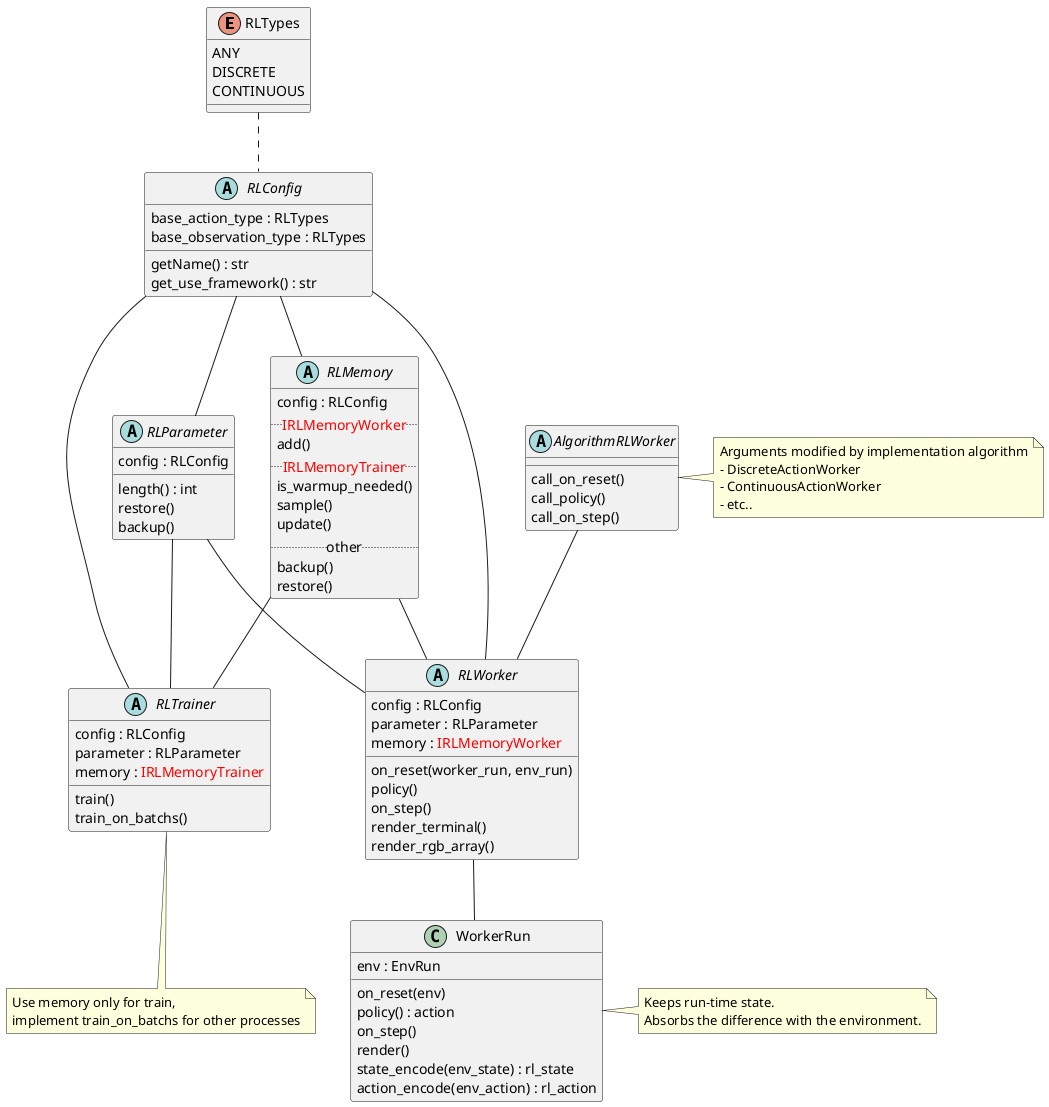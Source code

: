 @startuml class_rl

enum RLTypes {
    ANY
    DISCRETE
    CONTINUOUS
}


class WorkerRun {
    env : EnvRun
    on_reset(env)
    policy() : action
    on_step()
    render()
    state_encode(env_state) : rl_state
    action_encode(env_action) : rl_action
}
note "Keeps run-time state.\nAbsorbs the difference with the environment." as WorkerRunMemo
WorkerRun . WorkerRunMemo


abstract RLWorker {
    config : RLConfig
    parameter : RLParameter
    memory : <color red>IRLMemoryWorker</color>
    on_reset(worker_run, env_run)
    policy()
    on_step()
    render_terminal()
    render_rgb_array()
}
RLWorker -- WorkerRun


abstract AlgorithmRLWorker {
    call_on_reset()
    call_policy()
    call_on_step()
}
AlgorithmRLWorker -- RLWorker

note as AlgorithmRLWorkerMemo
Arguments modified by implementation algorithm
- DiscreteActionWorker
- ContinuousActionWorker
- etc..
end note
AlgorithmRLWorker <|- AlgorithmRLWorkerMemo


abstract RLTrainer {
    config : RLConfig
    parameter : RLParameter
    memory : <color red>IRLMemoryTrainer</color>
    train()
    train_on_batchs()
}
note as RLTrainerMemo
Use memory only for train,
implement train_on_batchs for other processes
end note
RLTrainer <|-- RLTrainerMemo


abstract RLMemory {
    config : RLConfig
    .. <color red>IRLMemoryWorker</color> ..
    add()
    .. <color red>IRLMemoryTrainer</color> ..
    is_warmup_needed()
    sample()
    update()
    .. other ..
    backup()
    restore()
}


abstract RLParameter {
    config : RLConfig
    length() : int
    restore()
    backup()
}


abstract RLConfig {
    getName() : str
    get_use_framework() : str
    base_action_type : RLTypes
    base_observation_type : RLTypes
}


RLTypes .. RLConfig

RLConfig --- RLWorker
RLConfig --- RLTrainer
RLConfig -- RLParameter
RLConfig -- RLMemory

RLParameter -- RLWorker
RLParameter -- RLTrainer
RLMemory -- RLWorker
RLMemory -- RLTrainer

@enduml